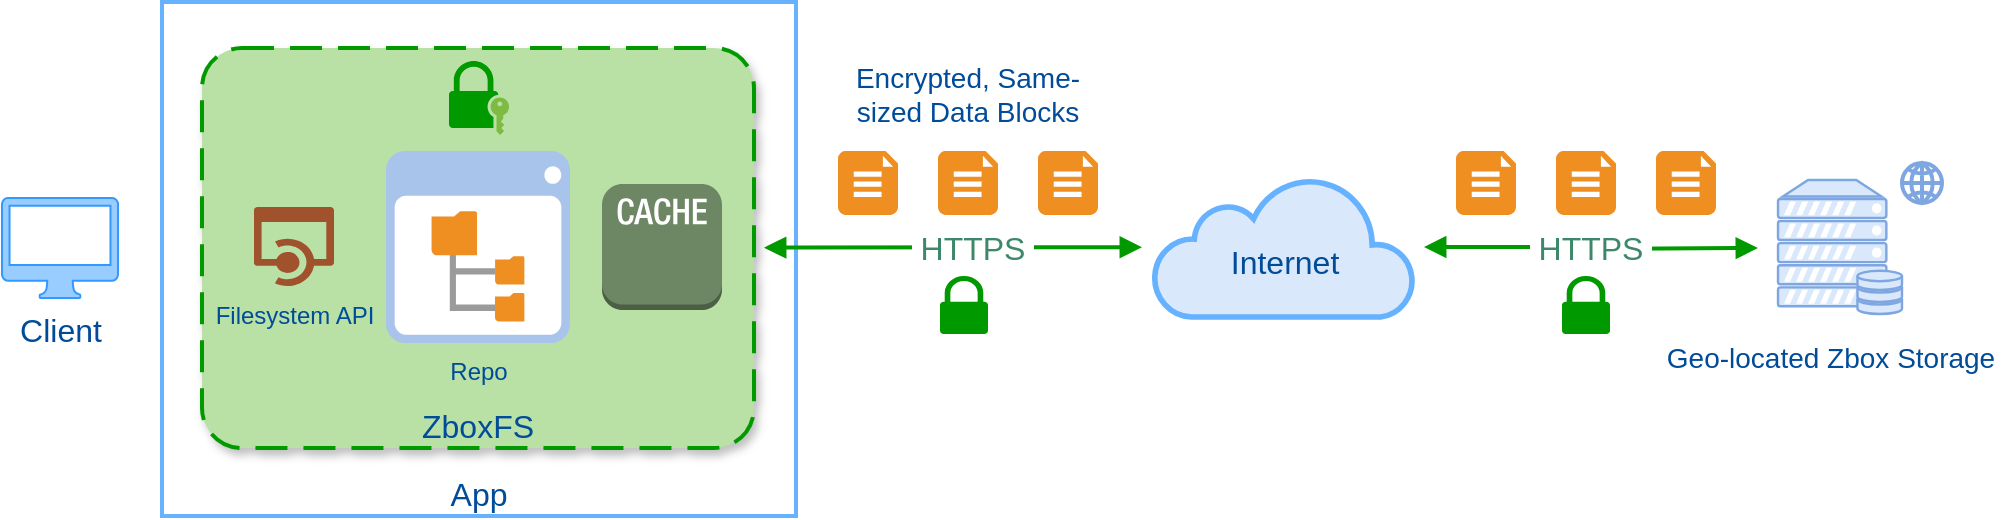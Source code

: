 <mxfile version="10.6.3" type="device"><diagram id="8t0R6GXtgJKMub6k16WV" name="Page-1"><mxGraphModel dx="918" dy="629" grid="1" gridSize="10" guides="1" tooltips="1" connect="1" arrows="1" fold="1" page="1" pageScale="1" pageWidth="1100" pageHeight="850" math="0" shadow="0"><root><mxCell id="0"/><mxCell id="1" parent="0"/><mxCell id="97tZEXwBDvDBkiA9Acyn-17" value="App" style="rounded=0;arcSize=10;strokeColor=#66B2FF;fillColor=none;strokeWidth=2;verticalAlign=bottom;fontSize=16;shadow=0;fontColor=#004C99;" parent="1" vertex="1"><mxGeometry x="100" y="293" width="317" height="257" as="geometry"/></mxCell><mxCell id="97tZEXwBDvDBkiA9Acyn-35" value="&amp;nbsp;HTTPS&amp;nbsp; " style="edgeStyle=orthogonalEdgeStyle;rounded=0;comic=0;orthogonalLoop=1;jettySize=auto;html=1;shadow=0;startArrow=block;startFill=1;sourcePerimeterSpacing=5;endArrow=block;endFill=1;targetPerimeterSpacing=6;strokeColor=#009900;strokeWidth=2;fontSize=16;fontColor=#3E876A;fillColor=#60a917;" parent="1" source="97tZEXwBDvDBkiA9Acyn-2" edge="1"><mxGeometry relative="1" as="geometry"><mxPoint x="898" y="416" as="targetPoint"/></mxGeometry></mxCell><mxCell id="97tZEXwBDvDBkiA9Acyn-2" value="Internet" style="html=1;outlineConnect=0;gradientDirection=north;strokeWidth=2;shape=mxgraph.networks.cloud;strokeColor=#66B2FF;fillColor=#dae8fc;fontSize=16;fontColor=#004C99;spacingTop=14;" parent="1" vertex="1"><mxGeometry x="596" y="380.5" width="130" height="70" as="geometry"/></mxCell><mxCell id="97tZEXwBDvDBkiA9Acyn-7" value="ZboxFS" style="rounded=1;arcSize=10;dashed=1;strokeColor=#009900;fillColor=#B9E0A5;dashPattern=8 4;strokeWidth=2;verticalAlign=bottom;fontColor=#004C99;fontSize=16;glass=0;comic=0;shadow=1;gradientColor=none;" parent="1" vertex="1"><mxGeometry x="120" y="316" width="276" height="200" as="geometry"/></mxCell><mxCell id="97tZEXwBDvDBkiA9Acyn-9" value="" style="shadow=0;dashed=0;html=1;strokeColor=none;fillColor=#009900;labelPosition=center;verticalLabelPosition=bottom;verticalAlign=top;outlineConnect=0;align=center;shape=mxgraph.office.security.lock_with_key_security_green;fontColor=#ffffff;" parent="1" vertex="1"><mxGeometry x="243.5" y="322.5" width="30" height="37" as="geometry"/></mxCell><mxCell id="97tZEXwBDvDBkiA9Acyn-6" value="Repo" style="shadow=0;dashed=0;html=1;strokeColor=none;fillColor=#A9C4EB;labelPosition=center;verticalLabelPosition=bottom;verticalAlign=top;align=center;outlineConnect=0;shape=mxgraph.veeam.2d.file_system_browser;gradientColor=none;fontColor=#004C99;" parent="1" vertex="1"><mxGeometry x="212" y="367.5" width="92" height="96" as="geometry"/></mxCell><mxCell id="97tZEXwBDvDBkiA9Acyn-26" value="" style="endArrow=block;startArrow=block;html=1;fontSize=16;fontColor=#333333;rounded=0;shadow=0;strokeColor=#009900;strokeWidth=2;endFill=1;targetPerimeterSpacing=6;startFill=1;sourcePerimeterSpacing=5;fillColor=#60a917;" parent="1" source="97tZEXwBDvDBkiA9Acyn-7" target="97tZEXwBDvDBkiA9Acyn-2" edge="1"><mxGeometry width="50" height="50" relative="1" as="geometry"><mxPoint x="526" y="545.5" as="sourcePoint"/><mxPoint x="576" y="495.5" as="targetPoint"/></mxGeometry></mxCell><mxCell id="97tZEXwBDvDBkiA9Acyn-36" value="&amp;nbsp;HTTPS&amp;nbsp; " style="text;html=1;resizable=0;points=[];align=center;verticalAlign=middle;labelBackgroundColor=#ffffff;fontSize=16;fontColor=#3E876A;direction=south;" parent="97tZEXwBDvDBkiA9Acyn-26" vertex="1" connectable="0"><mxGeometry x="0.097" relative="1" as="geometry"><mxPoint as="offset"/></mxGeometry></mxCell><mxCell id="97tZEXwBDvDBkiA9Acyn-27" value="Client" style="shadow=0;dashed=0;html=1;strokeColor=#3399FF;fillColor=#99CCFF;labelPosition=center;verticalLabelPosition=bottom;verticalAlign=top;outlineConnect=0;align=center;shape=mxgraph.office.devices.mac_client;rounded=0;glass=0;comic=0;fontSize=16;fontColor=#004C99;" parent="1" vertex="1"><mxGeometry x="20" y="391" width="58" height="50" as="geometry"/></mxCell><mxCell id="97tZEXwBDvDBkiA9Acyn-28" value="" style="html=1;verticalLabelPosition=bottom;align=center;labelBackgroundColor=#ffffff;verticalAlign=top;strokeWidth=2;shadow=0;dashed=0;shape=mxgraph.ios7.icons.globe;rounded=0;glass=0;comic=0;fontSize=16;fillColor=none;strokeColor=#7EA6E0;" parent="1" vertex="1"><mxGeometry x="970" y="373.5" width="20" height="20" as="geometry"/></mxCell><mxCell id="97tZEXwBDvDBkiA9Acyn-37" value="" style="verticalAlign=top;verticalLabelPosition=bottom;labelPosition=center;align=center;html=1;outlineConnect=0;fillColor=#dae8fc;strokeColor=#7EA6E0;gradientDirection=north;strokeWidth=2;shape=mxgraph.networks.server_storage;rounded=0;shadow=0;glass=0;comic=0;fontColor=#004C99;" parent="1" vertex="1"><mxGeometry x="908" y="382" width="62" height="67" as="geometry"/></mxCell><mxCell id="97tZEXwBDvDBkiA9Acyn-38" value="" style="shadow=0;dashed=0;html=1;strokeColor=none;fillColor=#009900;labelPosition=center;verticalLabelPosition=bottom;verticalAlign=top;outlineConnect=0;align=center;shape=mxgraph.office.security.lock_protected;rounded=0;glass=0;comic=0;fontSize=16;fontColor=#ffffff;" parent="1" vertex="1"><mxGeometry x="489" y="430" width="24" height="29" as="geometry"/></mxCell><mxCell id="97tZEXwBDvDBkiA9Acyn-39" value="" style="shadow=0;dashed=0;html=1;strokeColor=none;fillColor=#009900;labelPosition=center;verticalLabelPosition=bottom;verticalAlign=top;outlineConnect=0;align=center;shape=mxgraph.office.security.lock_protected;rounded=0;glass=0;comic=0;fontSize=16;fontColor=#ffffff;" parent="1" vertex="1"><mxGeometry x="800" y="430" width="24" height="29" as="geometry"/></mxCell><mxCell id="97tZEXwBDvDBkiA9Acyn-42" value="" style="verticalLabelPosition=bottom;html=1;verticalAlign=top;align=center;strokeColor=none;fillColor=#ef8f21;shape=mxgraph.azure.file_2;rounded=0;shadow=0;glass=0;comic=0;fontSize=16;fontColor=#3E876A;" parent="1" vertex="1"><mxGeometry x="438" y="367.5" width="30" height="32" as="geometry"/></mxCell><mxCell id="97tZEXwBDvDBkiA9Acyn-45" value="" style="verticalLabelPosition=bottom;html=1;verticalAlign=top;align=center;strokeColor=none;fillColor=#ef8f21;shape=mxgraph.azure.file_2;rounded=0;shadow=0;glass=0;comic=0;fontSize=16;fontColor=#3E876A;" parent="1" vertex="1"><mxGeometry x="488" y="367.5" width="30" height="32" as="geometry"/></mxCell><mxCell id="97tZEXwBDvDBkiA9Acyn-46" value="" style="verticalLabelPosition=bottom;html=1;verticalAlign=top;align=center;strokeColor=none;fillColor=#ef8f21;shape=mxgraph.azure.file_2;rounded=0;shadow=0;glass=0;comic=0;fontSize=16;fontColor=#3E876A;" parent="1" vertex="1"><mxGeometry x="538" y="367.5" width="30" height="32" as="geometry"/></mxCell><mxCell id="97tZEXwBDvDBkiA9Acyn-48" value="" style="verticalLabelPosition=bottom;html=1;verticalAlign=top;align=center;strokeColor=none;fillColor=#ef8f21;shape=mxgraph.azure.file_2;rounded=0;shadow=0;glass=0;comic=0;fontSize=16;fontColor=#3E876A;" parent="1" vertex="1"><mxGeometry x="747" y="367.5" width="30" height="32" as="geometry"/></mxCell><mxCell id="97tZEXwBDvDBkiA9Acyn-49" value="" style="verticalLabelPosition=bottom;html=1;verticalAlign=top;align=center;strokeColor=none;fillColor=#ef8f21;shape=mxgraph.azure.file_2;rounded=0;shadow=0;glass=0;comic=0;fontSize=16;fontColor=#3E876A;" parent="1" vertex="1"><mxGeometry x="797" y="367.5" width="30" height="32" as="geometry"/></mxCell><mxCell id="97tZEXwBDvDBkiA9Acyn-50" value="" style="verticalLabelPosition=bottom;html=1;verticalAlign=top;align=center;strokeColor=none;fillColor=#ef8f21;shape=mxgraph.azure.file_2;rounded=0;shadow=0;glass=0;comic=0;fontSize=16;fontColor=#3E876A;" parent="1" vertex="1"><mxGeometry x="847" y="367.5" width="30" height="32" as="geometry"/></mxCell><mxCell id="97tZEXwBDvDBkiA9Acyn-53" value="Encrypted, Same-sized Data Blocks" style="text;html=1;strokeColor=none;fillColor=none;align=center;verticalAlign=middle;whiteSpace=wrap;rounded=0;shadow=0;glass=0;comic=0;fontSize=14;fontColor=#004C99;" parent="1" vertex="1"><mxGeometry x="433" y="320" width="140" height="37" as="geometry"/></mxCell><mxCell id="97tZEXwBDvDBkiA9Acyn-54" value="" style="outlineConnect=0;dashed=0;verticalLabelPosition=bottom;verticalAlign=top;align=center;html=1;shape=mxgraph.aws3.cache_node;fillColor=#6d8764;rounded=0;shadow=0;glass=0;comic=0;strokeColor=#3A5431;fontSize=14;fontColor=#ffffff;" parent="1" vertex="1"><mxGeometry x="320" y="384" width="60" height="63" as="geometry"/></mxCell><mxCell id="97tZEXwBDvDBkiA9Acyn-55" value="&lt;div align=&quot;center&quot;&gt;Geo-located Zbox Storage&lt;br&gt;&lt;/div&gt;" style="text;html=1;resizable=0;points=[];autosize=1;align=center;verticalAlign=top;spacingTop=-4;fontSize=14;fontColor=#004C99;" parent="1" vertex="1"><mxGeometry x="844" y="460" width="180" height="20" as="geometry"/></mxCell><mxCell id="97tZEXwBDvDBkiA9Acyn-63" value="Filesystem API" style="shadow=0;dashed=0;html=1;strokeColor=none;labelPosition=center;verticalLabelPosition=bottom;verticalAlign=top;align=center;shape=mxgraph.mscae.cloud.api_app;fillColor=#a0522d;rounded=0;glass=0;comic=0;fontSize=12;fontColor=#004C99;" parent="1" vertex="1"><mxGeometry x="146" y="395.5" width="40" height="40" as="geometry"/></mxCell></root></mxGraphModel></diagram></mxfile>